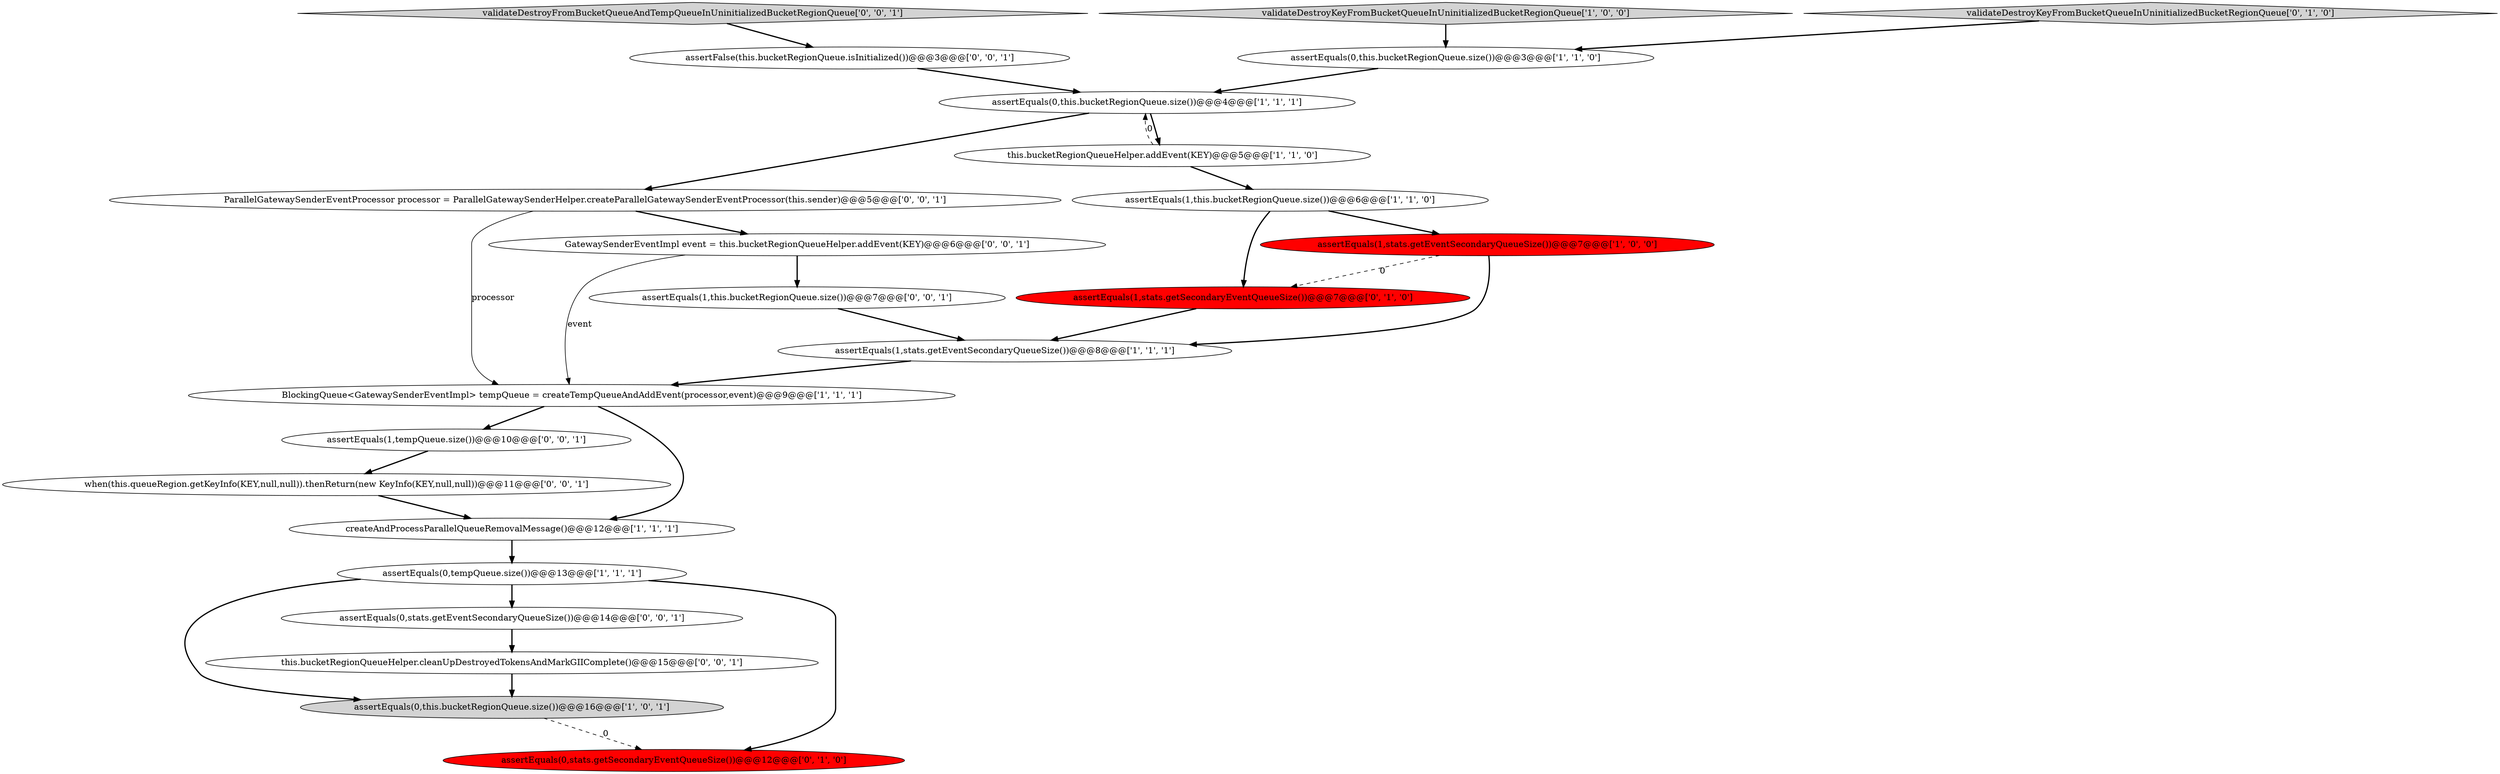 digraph {
13 [style = filled, label = "validateDestroyKeyFromBucketQueueInUninitializedBucketRegionQueue['0', '1', '0']", fillcolor = lightgray, shape = diamond image = "AAA0AAABBB2BBB"];
12 [style = filled, label = "assertEquals(0,stats.getSecondaryEventQueueSize())@@@12@@@['0', '1', '0']", fillcolor = red, shape = ellipse image = "AAA1AAABBB2BBB"];
6 [style = filled, label = "assertEquals(0,this.bucketRegionQueue.size())@@@16@@@['1', '0', '1']", fillcolor = lightgray, shape = ellipse image = "AAA0AAABBB1BBB"];
2 [style = filled, label = "this.bucketRegionQueueHelper.addEvent(KEY)@@@5@@@['1', '1', '0']", fillcolor = white, shape = ellipse image = "AAA0AAABBB1BBB"];
18 [style = filled, label = "this.bucketRegionQueueHelper.cleanUpDestroyedTokensAndMarkGIIComplete()@@@15@@@['0', '0', '1']", fillcolor = white, shape = ellipse image = "AAA0AAABBB3BBB"];
16 [style = filled, label = "assertFalse(this.bucketRegionQueue.isInitialized())@@@3@@@['0', '0', '1']", fillcolor = white, shape = ellipse image = "AAA0AAABBB3BBB"];
5 [style = filled, label = "createAndProcessParallelQueueRemovalMessage()@@@12@@@['1', '1', '1']", fillcolor = white, shape = ellipse image = "AAA0AAABBB1BBB"];
22 [style = filled, label = "ParallelGatewaySenderEventProcessor processor = ParallelGatewaySenderHelper.createParallelGatewaySenderEventProcessor(this.sender)@@@5@@@['0', '0', '1']", fillcolor = white, shape = ellipse image = "AAA0AAABBB3BBB"];
19 [style = filled, label = "when(this.queueRegion.getKeyInfo(KEY,null,null)).thenReturn(new KeyInfo(KEY,null,null))@@@11@@@['0', '0', '1']", fillcolor = white, shape = ellipse image = "AAA0AAABBB3BBB"];
7 [style = filled, label = "assertEquals(0,tempQueue.size())@@@13@@@['1', '1', '1']", fillcolor = white, shape = ellipse image = "AAA0AAABBB1BBB"];
4 [style = filled, label = "BlockingQueue<GatewaySenderEventImpl> tempQueue = createTempQueueAndAddEvent(processor,event)@@@9@@@['1', '1', '1']", fillcolor = white, shape = ellipse image = "AAA0AAABBB1BBB"];
20 [style = filled, label = "validateDestroyFromBucketQueueAndTempQueueInUninitializedBucketRegionQueue['0', '0', '1']", fillcolor = lightgray, shape = diamond image = "AAA0AAABBB3BBB"];
1 [style = filled, label = "assertEquals(1,stats.getEventSecondaryQueueSize())@@@8@@@['1', '1', '1']", fillcolor = white, shape = ellipse image = "AAA0AAABBB1BBB"];
0 [style = filled, label = "assertEquals(1,this.bucketRegionQueue.size())@@@6@@@['1', '1', '0']", fillcolor = white, shape = ellipse image = "AAA0AAABBB1BBB"];
3 [style = filled, label = "assertEquals(0,this.bucketRegionQueue.size())@@@4@@@['1', '1', '1']", fillcolor = white, shape = ellipse image = "AAA0AAABBB1BBB"];
17 [style = filled, label = "assertEquals(1,tempQueue.size())@@@10@@@['0', '0', '1']", fillcolor = white, shape = ellipse image = "AAA0AAABBB3BBB"];
8 [style = filled, label = "assertEquals(1,stats.getEventSecondaryQueueSize())@@@7@@@['1', '0', '0']", fillcolor = red, shape = ellipse image = "AAA1AAABBB1BBB"];
10 [style = filled, label = "validateDestroyKeyFromBucketQueueInUninitializedBucketRegionQueue['1', '0', '0']", fillcolor = lightgray, shape = diamond image = "AAA0AAABBB1BBB"];
21 [style = filled, label = "assertEquals(1,this.bucketRegionQueue.size())@@@7@@@['0', '0', '1']", fillcolor = white, shape = ellipse image = "AAA0AAABBB3BBB"];
15 [style = filled, label = "GatewaySenderEventImpl event = this.bucketRegionQueueHelper.addEvent(KEY)@@@6@@@['0', '0', '1']", fillcolor = white, shape = ellipse image = "AAA0AAABBB3BBB"];
14 [style = filled, label = "assertEquals(0,stats.getEventSecondaryQueueSize())@@@14@@@['0', '0', '1']", fillcolor = white, shape = ellipse image = "AAA0AAABBB3BBB"];
11 [style = filled, label = "assertEquals(1,stats.getSecondaryEventQueueSize())@@@7@@@['0', '1', '0']", fillcolor = red, shape = ellipse image = "AAA1AAABBB2BBB"];
9 [style = filled, label = "assertEquals(0,this.bucketRegionQueue.size())@@@3@@@['1', '1', '0']", fillcolor = white, shape = ellipse image = "AAA0AAABBB1BBB"];
16->3 [style = bold, label=""];
1->4 [style = bold, label=""];
22->15 [style = bold, label=""];
4->17 [style = bold, label=""];
11->1 [style = bold, label=""];
7->12 [style = bold, label=""];
15->21 [style = bold, label=""];
0->11 [style = bold, label=""];
3->22 [style = bold, label=""];
22->4 [style = solid, label="processor"];
17->19 [style = bold, label=""];
7->14 [style = bold, label=""];
15->4 [style = solid, label="event"];
6->12 [style = dashed, label="0"];
8->1 [style = bold, label=""];
19->5 [style = bold, label=""];
2->0 [style = bold, label=""];
20->16 [style = bold, label=""];
3->2 [style = bold, label=""];
18->6 [style = bold, label=""];
21->1 [style = bold, label=""];
7->6 [style = bold, label=""];
0->8 [style = bold, label=""];
9->3 [style = bold, label=""];
5->7 [style = bold, label=""];
14->18 [style = bold, label=""];
10->9 [style = bold, label=""];
13->9 [style = bold, label=""];
8->11 [style = dashed, label="0"];
2->3 [style = dashed, label="0"];
4->5 [style = bold, label=""];
}
